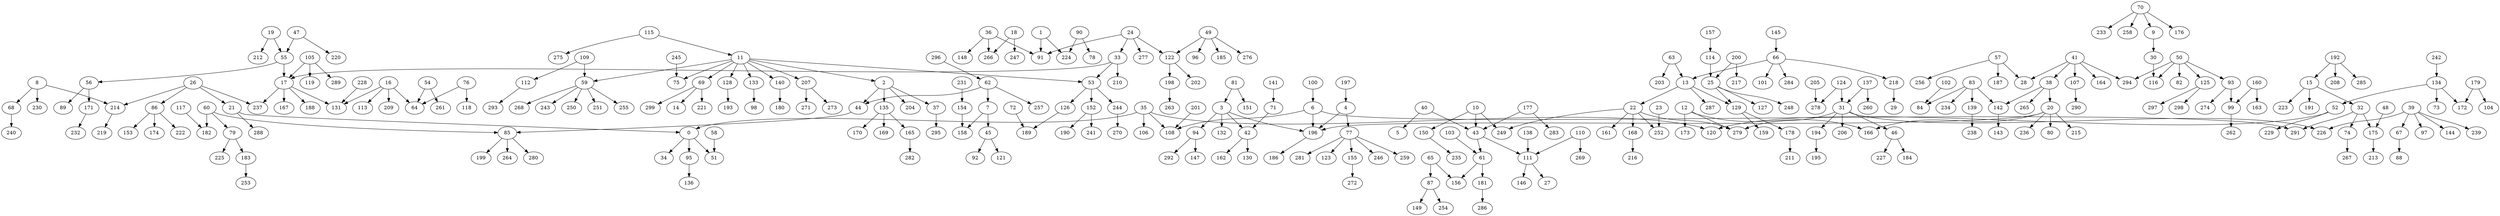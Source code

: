 digraph my_graph {
0;
34;
51;
95;
1;
91;
224;
2;
37;
44;
135;
204;
3;
42;
94;
132;
196;
4;
77;
6;
108;
291;
7;
45;
158;
8;
68;
214;
230;
9;
30;
10;
43;
150;
249;
11;
53;
59;
69;
75;
128;
133;
140;
207;
12;
166;
173;
279;
13;
22;
129;
287;
15;
32;
191;
223;
16;
64;
113;
131;
209;
17;
167;
188;
237;
18;
247;
266;
19;
55;
212;
20;
80;
215;
236;
21;
288;
161;
168;
252;
23;
24;
33;
122;
277;
25;
127;
248;
26;
86;
116;
31;
46;
194;
206;
226;
74;
175;
210;
35;
106;
120;
36;
148;
295;
38;
142;
265;
39;
67;
97;
144;
239;
40;
5;
41;
28;
107;
164;
294;
130;
162;
61;
111;
85;
92;
121;
184;
227;
47;
220;
48;
49;
96;
185;
276;
50;
82;
93;
125;
52;
229;
126;
152;
244;
54;
261;
56;
89;
171;
57;
187;
256;
58;
243;
250;
251;
255;
268;
60;
79;
182;
156;
181;
62;
257;
63;
203;
65;
87;
66;
101;
218;
284;
88;
240;
14;
221;
299;
70;
176;
233;
258;
71;
72;
189;
267;
76;
118;
123;
155;
246;
259;
281;
183;
225;
81;
151;
83;
84;
139;
234;
199;
264;
280;
153;
174;
222;
149;
254;
90;
78;
99;
274;
147;
292;
136;
262;
100;
102;
103;
105;
119;
289;
290;
109;
112;
110;
269;
27;
146;
293;
114;
115;
275;
117;
198;
202;
124;
278;
297;
298;
193;
159;
178;
98;
134;
73;
172;
165;
169;
170;
137;
260;
138;
238;
180;
141;
143;
145;
235;
190;
241;
154;
272;
157;
160;
163;
282;
216;
232;
213;
177;
283;
211;
179;
104;
286;
253;
192;
208;
285;
195;
186;
197;
263;
200;
217;
201;
205;
271;
273;
219;
29;
228;
231;
242;
270;
245;
296;
0->34
0->51
0->95
1->91
1->224
2->37
2->44
2->135
2->204
3->42
3->94
3->132
3->196
4->77
4->196
6->108
6->196
6->291
7->45
7->158
8->68
8->214
8->230
9->30
10->43
10->150
10->249
11->2
11->53
11->59
11->69
11->75
11->128
11->133
11->140
11->207
12->166
12->173
12->279
13->22
13->129
13->287
15->32
15->191
15->223
16->64
16->113
16->131
16->209
17->131
17->167
17->188
17->237
18->247
18->266
19->55
19->212
20->80
20->166
20->196
20->215
20->236
21->0
21->288
22->161
22->168
22->249
22->252
22->279
23->252
24->33
24->91
24->122
24->277
25->127
25->129
25->248
26->21
26->86
26->214
26->237
30->116
31->46
31->194
31->206
31->226
31->279
32->74
32->175
32->291
33->17
33->53
33->210
35->0
35->106
35->108
35->120
36->91
36->148
36->266
37->295
38->20
38->142
38->265
39->67
39->97
39->144
39->226
39->239
40->5
40->43
41->28
41->38
41->107
41->164
41->294
42->130
42->162
43->61
43->111
44->85
45->92
45->121
46->184
46->227
47->55
47->220
48->175
49->96
49->122
49->185
49->276
50->82
50->93
50->116
50->125
50->294
52->120
52->229
53->126
53->152
53->244
54->64
54->261
55->17
55->56
56->89
56->171
57->28
57->187
57->256
58->51
59->243
59->250
59->251
59->255
59->268
60->79
60->85
60->182
61->156
61->181
62->7
62->44
62->257
63->13
63->203
65->87
65->156
66->13
66->101
66->218
66->284
67->88
68->240
69->14
69->221
69->299
70->9
70->176
70->233
70->258
71->42
72->189
74->267
76->64
76->118
77->123
77->155
77->246
77->259
77->281
79->183
79->225
81->3
81->151
83->84
83->139
83->142
83->234
85->199
85->264
85->280
86->153
86->174
86->222
87->149
87->254
90->78
90->224
93->99
93->274
94->147
94->292
95->136
99->262
100->6
102->84
103->61
105->17
105->119
105->289
107->290
109->59
109->112
110->111
110->269
111->27
111->146
112->293
114->25
115->11
115->275
117->182
122->198
122->202
124->31
124->278
125->297
125->298
126->189
128->193
129->159
129->178
133->98
134->52
134->73
134->172
135->165
135->169
135->170
137->31
137->260
138->111
139->238
140->180
141->71
142->143
145->66
150->235
152->190
152->241
154->158
155->272
157->114
160->99
160->163
165->282
168->216
171->232
175->213
177->43
177->283
178->211
179->104
179->172
181->286
183->253
192->15
192->208
192->285
194->195
196->186
197->4
198->263
200->25
200->217
201->108
205->278
207->271
207->273
214->219
218->29
228->131
231->154
242->134
244->270
245->75
296->62
}